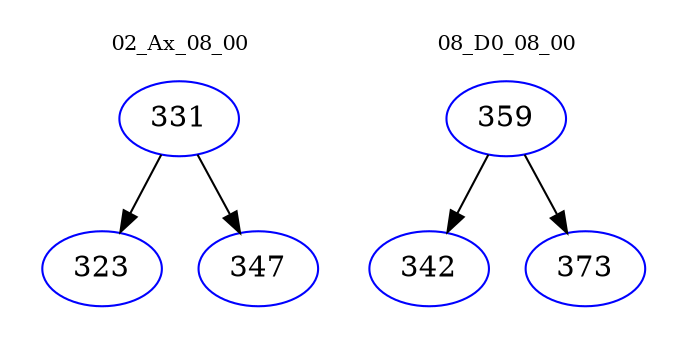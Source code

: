 digraph{
subgraph cluster_0 {
color = white
label = "02_Ax_08_00";
fontsize=10;
T0_331 [label="331", color="blue"]
T0_331 -> T0_323 [color="black"]
T0_323 [label="323", color="blue"]
T0_331 -> T0_347 [color="black"]
T0_347 [label="347", color="blue"]
}
subgraph cluster_1 {
color = white
label = "08_D0_08_00";
fontsize=10;
T1_359 [label="359", color="blue"]
T1_359 -> T1_342 [color="black"]
T1_342 [label="342", color="blue"]
T1_359 -> T1_373 [color="black"]
T1_373 [label="373", color="blue"]
}
}
